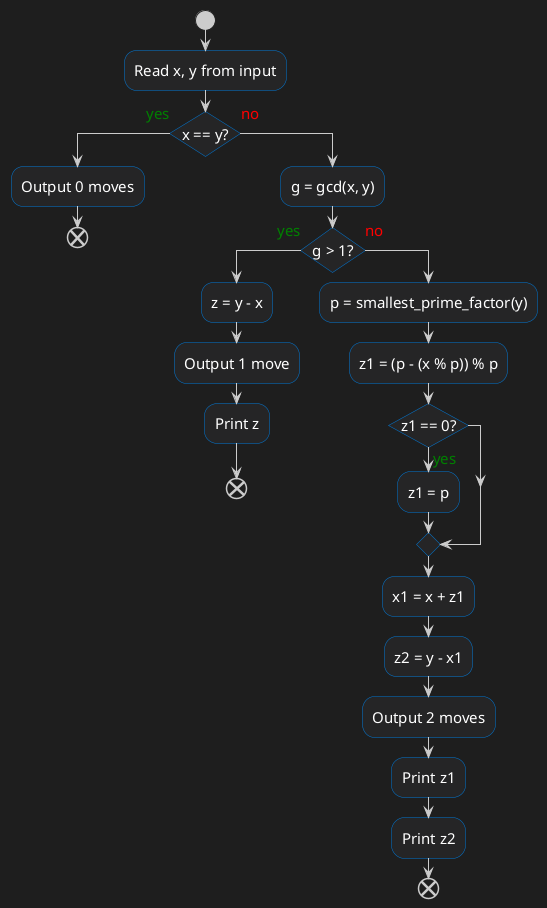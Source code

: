 @startuml TD

skinparam BackgroundColor #1e1e1e
skinparam ActivityBackgroundColor #252526
skinparam ActivityBorderColor #0078d7
skinparam ArrowColor #cccccc
skinparam DefaultFontColor #ffffff
skinparam NoteBackgroundColor #2d2d2d
skinparam NoteBorderColor #cccccc
skinparam Shadowing false
skinparam ActivityStartColor #cccccc
skinparam ActivityEndColor #cccccc

skinparam ConditionStyle InsideDiamond
skinparam DefaultFontSize 15
skinparam DefaultFontName "Liga SFMono Nerd Font"

start
:Read x, y from input;
if (x == y?) then (<color:green>yes)
    :Output 0 moves;
    end
else (<color:red>no)
    :g = gcd(x, y);
    if (g > 1?) then (<color:green>yes)
        :z = y - x;
        :Output 1 move;
        :Print z;
        end
    else (<color:red>no)
        :p = smallest_prime_factor(y);
        :z1 = (p - (x % p)) % p;
        if (z1 == 0?) then (<color:green>yes)
            :z1 = p;
        endif
        :x1 = x + z1;
        :z2 = y - x1;
        :Output 2 moves;
        :Print z1;
        :Print z2;
        end
    endif
endif

@enduml